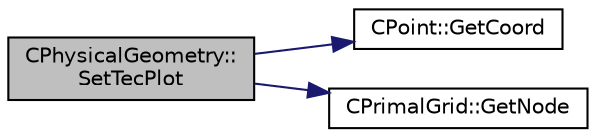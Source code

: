 digraph "CPhysicalGeometry::SetTecPlot"
{
 // LATEX_PDF_SIZE
  edge [fontname="Helvetica",fontsize="10",labelfontname="Helvetica",labelfontsize="10"];
  node [fontname="Helvetica",fontsize="10",shape=record];
  rankdir="LR";
  Node1 [label="CPhysicalGeometry::\lSetTecPlot",height=0.2,width=0.4,color="black", fillcolor="grey75", style="filled", fontcolor="black",tooltip="Set the Tecplot file."];
  Node1 -> Node2 [color="midnightblue",fontsize="10",style="solid",fontname="Helvetica"];
  Node2 [label="CPoint::GetCoord",height=0.2,width=0.4,color="black", fillcolor="white", style="filled",URL="$classCPoint.html#ab16c29dd03911529cd73bf467c313179",tooltip="Get the coordinates dor the control volume."];
  Node1 -> Node3 [color="midnightblue",fontsize="10",style="solid",fontname="Helvetica"];
  Node3 [label="CPrimalGrid::GetNode",height=0.2,width=0.4,color="black", fillcolor="white", style="filled",URL="$classCPrimalGrid.html#a6353b89f5a8a3948cd475da6152bf077",tooltip="Get the nodes shared by the primal grid element."];
}
